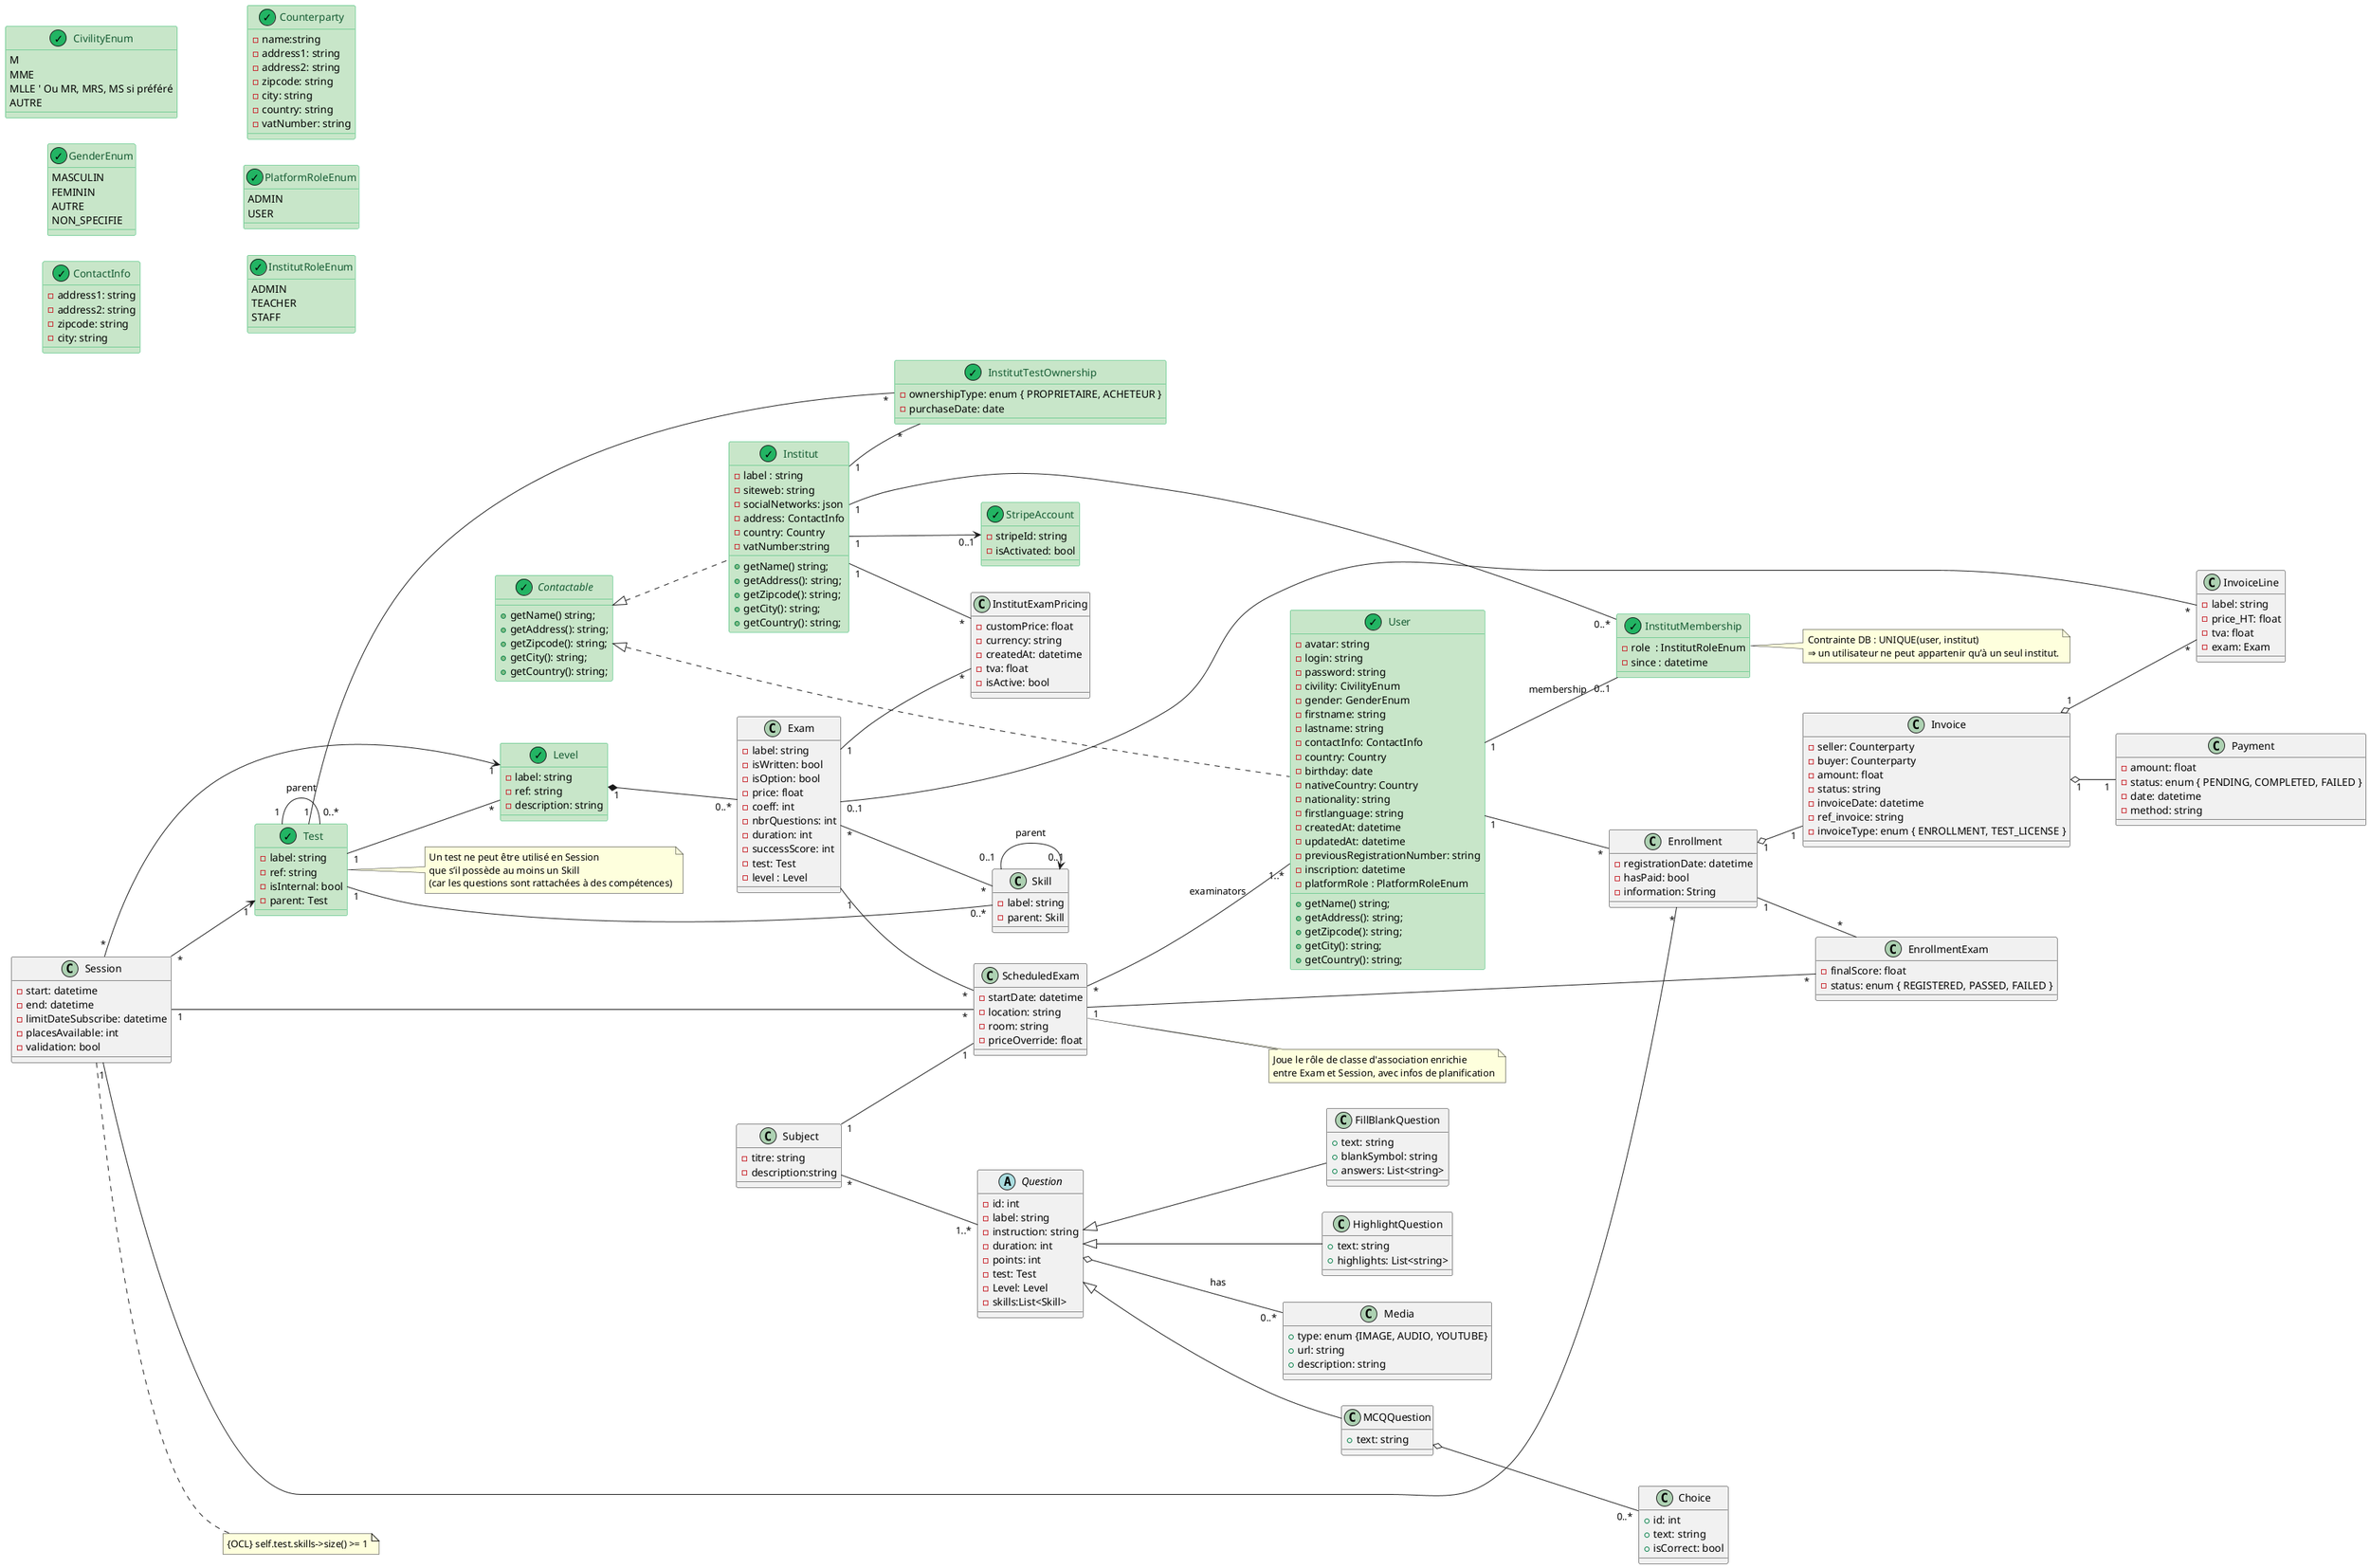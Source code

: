 @startuml
!define DONE << (✓,#22B463) done >>
hide stereotype

skinparam class {
  BackgroundColor<<done>>  #C8E6C9
  BorderColor<<done>>      #22B463
  FontColor<<done>>        #145A32
}


left to right direction

enum "CivilityEnum" <<enum>> DONE    {
 M
 MME
 MLLE ' Ou MR, MRS, MS si préféré
 AUTRE
}
enum "GenderEnum" DONE {
 MASCULIN
 FEMININ
 AUTRE
 NON_SPECIFIE
}

class StripeAccount  DONE {
  -stripeId: string
  -isActivated: bool
}

class "ContactInfo" <<ValueObject>> DONE {
    -address1: string
    -address2: string
    -zipcode: string
    -city: string
}

class "Counterparty" <<ValueObject>> DONE {
    -name:string
    -address1: string
    -address2: string
    -zipcode: string
    -city: string
    -country: string
    -vatNumber: string
}

interface "Contactable" DONE {
    +getName() string;
    +getAddress(): string;
    +getZipcode(): string;
    +getCity(): string;
    +getCountry(): string;
}

class Institut DONE <<Entity>>  implements Contactable {
    -label : string
    -siteweb: string
    -socialNetworks: json
    -address: ContactInfo
    -country: Country
    -vatNumber:string
    +getName() string;
    +getAddress(): string;
    +getZipcode(): string;
    +getCity(): string;
    +getCountry(): string;
}


class User DONE implements Contactable  {
    -avatar: string
    -login: string
    -password: string
    -civility: CivilityEnum
    -gender: GenderEnum
    -firstname: string
    -lastname: string
    -contactInfo: ContactInfo
    -country: Country
    -birthday: date
    -nativeCountry: Country
    -nationality: string
    -firstlanguage: string
    -createdAt: datetime
    -updatedAt: datetime
    -previousRegistrationNumber: string
    -inscription: datetime
    -platformRole : PlatformRoleEnum
    +getName() string;
    +getAddress(): string;
    +getZipcode(): string;
    +getCity(): string;
    +getCountry(): string;
}

class InstitutTestOwnership DONE {
    -ownershipType: enum { PROPRIETAIRE, ACHETEUR }
    -purchaseDate: date
}

class Test DONE {
    -label: string
    -ref: string
    -isInternal: bool
    -parent: Test
}

class Level DONE {
    -label: string
    -ref: string
    -description: string
}

class Session <<Entity>> {
    -start: datetime
    -end: datetime
    -limitDateSubscribe: datetime
    -placesAvailable: int
    -validation: bool
}

class Payment <<Entity>> {
    -amount: float
    -status: enum { PENDING, COMPLETED, FAILED }
    -date: datetime
    -method: string
}

class Invoice <<Entity>> {
    -seller: Counterparty
    -buyer: Counterparty
    -amount: float
    -status: string
    -invoiceDate: datetime
    -ref_invoice: string
    -invoiceType: enum { ENROLLMENT, TEST_LICENSE }
}

class InvoiceLine <<Entity>> {
    -label: string
    -price_HT: float
    -tva: float
    -exam: Exam
}



class Enrollment <<Entity>> {
    -registrationDate: datetime
    -hasPaid: bool
    -information: String
}

class Exam <<Entity>> {
    -label: string
    -isWritten: bool
    -isOption: bool
    -price: float
    -coeff: int
    -nbrQuestions: int
    -duration: int
    -successScore: int
    -test: Test
    -level : Level
}

class EnrollmentExam <<Entity>> {
    -finalScore: float
    -status: enum { REGISTERED, PASSED, FAILED }
}

class ScheduledExam <<Entity>> {
    -startDate: datetime
    -location: string
    -room: string
    -priceOverride: float
}

class InstitutExamPricing <<Entity>> {
    -customPrice: float
    -currency: string
    -createdAt: datetime
    -tva: float
    -isActive: bool
}

class Skill <<Entity>> {
    -label: string
    -parent: Skill
}



abstract class Question <<Entity>> {
    -id: int
    -label: string
    -instruction: string
    -duration: int
    -points: int
    -test: Test
    -Level: Level
    -skills:List<Skill>
}


class MCQQuestion {
    +text: string
}

class FillBlankQuestion {
    +text: string
    +blankSymbol: string
    +answers: List<string>
}

class HighlightQuestion {
    +text: string
    +highlights: List<string>
}



class Choice {
    +id: int
    +text: string
    +isCorrect: bool
}

class Media {
    +type: enum {IMAGE, AUDIO, YOUTUBE}
    +url: string
    +description: string
}

class Subject <<Entity>> {
    -titre: string
    -description:string

}


Exam "*" -- "*" Skill
Exam "1" -- "*" ScheduledExam
Exam "1" -- "*" InstitutExamPricing
Enrollment "1" o-- "1" Invoice
Enrollment "1" -- "*" EnrollmentExam
EnrollmentExam "*" -- "1" ScheduledExam

Institut "1" -- "*" InstitutExamPricing
Institut "1" --> "0..1" StripeAccount
Institut "1" -- "*" InstitutTestOwnership
InvoiceLine "*" -- "0..1" Exam
Invoice "1" o-- "1" Payment
Invoice "1" o-- "*" InvoiceLine

Level "1" *-- "0..*" Exam

MCQQuestion o-- "0..*" Choice


Question o-- "0..*" Media : has
Question <|-- MCQQuestion
Question <|-- FillBlankQuestion
Question <|-- HighlightQuestion

Session "*" --> "1" Test
Session "*" --> "1" Level
Session "1" -- "*" Enrollment
Session "1" -- "*" ScheduledExam
ScheduledExam "*" -- "1..*" User : examinators
Skill "0..1" -> "0..1" Skill : parent
Subject "1" -- "1" ScheduledExam
Subject "*" -- "1..*" Question

Test "1" -- "*" InstitutTestOwnership
Test "1" -- "0..*" Test : parent
Test "1" -- "0..*" Skill
Test "1" -- "*" Level


User "1" -- "*" Enrollment





note right of Test
  Un test ne peut être utilisé en Session
  que s’il possède au moins un Skill
  (car les questions sont rattachées à des compétences)
end note



note right of ScheduledExam
  Joue le rôle de classe d'association enrichie
  entre Exam et Session, avec infos de planification
end note

note right of Session
{OCL} self.test.skills->size() >= 1
end note

' ─────────── NOUVEAU SYSTÈME DE RÔLES ───────────

' Portée plateforme (valeur par défaut : USER)
enum "PlatformRoleEnum"  DONE{
  ADMIN
  USER
}

' Portée institut
enum "InstitutRoleEnum"  DONE{
  ADMIN
  TEACHER
  STAFF
}


' Jointure enrichie User ↔ Institut
class InstitutMembership DONE  {
  -role  : InstitutRoleEnum
  -since : datetime
}
' Associations
User     "1" -- "0..1" InstitutMembership : membership
Institut "1"    -- "0..*" InstitutMembership

note right of InstitutMembership
  Contrainte DB : UNIQUE(user, institut)
  ⇒ un utilisateur ne peut appartenir qu’à un seul institut.
end note




@enduml